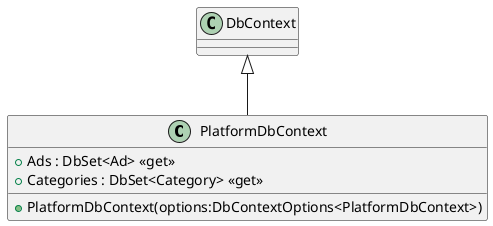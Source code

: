 @startuml
class PlatformDbContext {
    + PlatformDbContext(options:DbContextOptions<PlatformDbContext>)
    + Ads : DbSet<Ad> <<get>>
    + Categories : DbSet<Category> <<get>>
}
DbContext <|-- PlatformDbContext
@enduml

